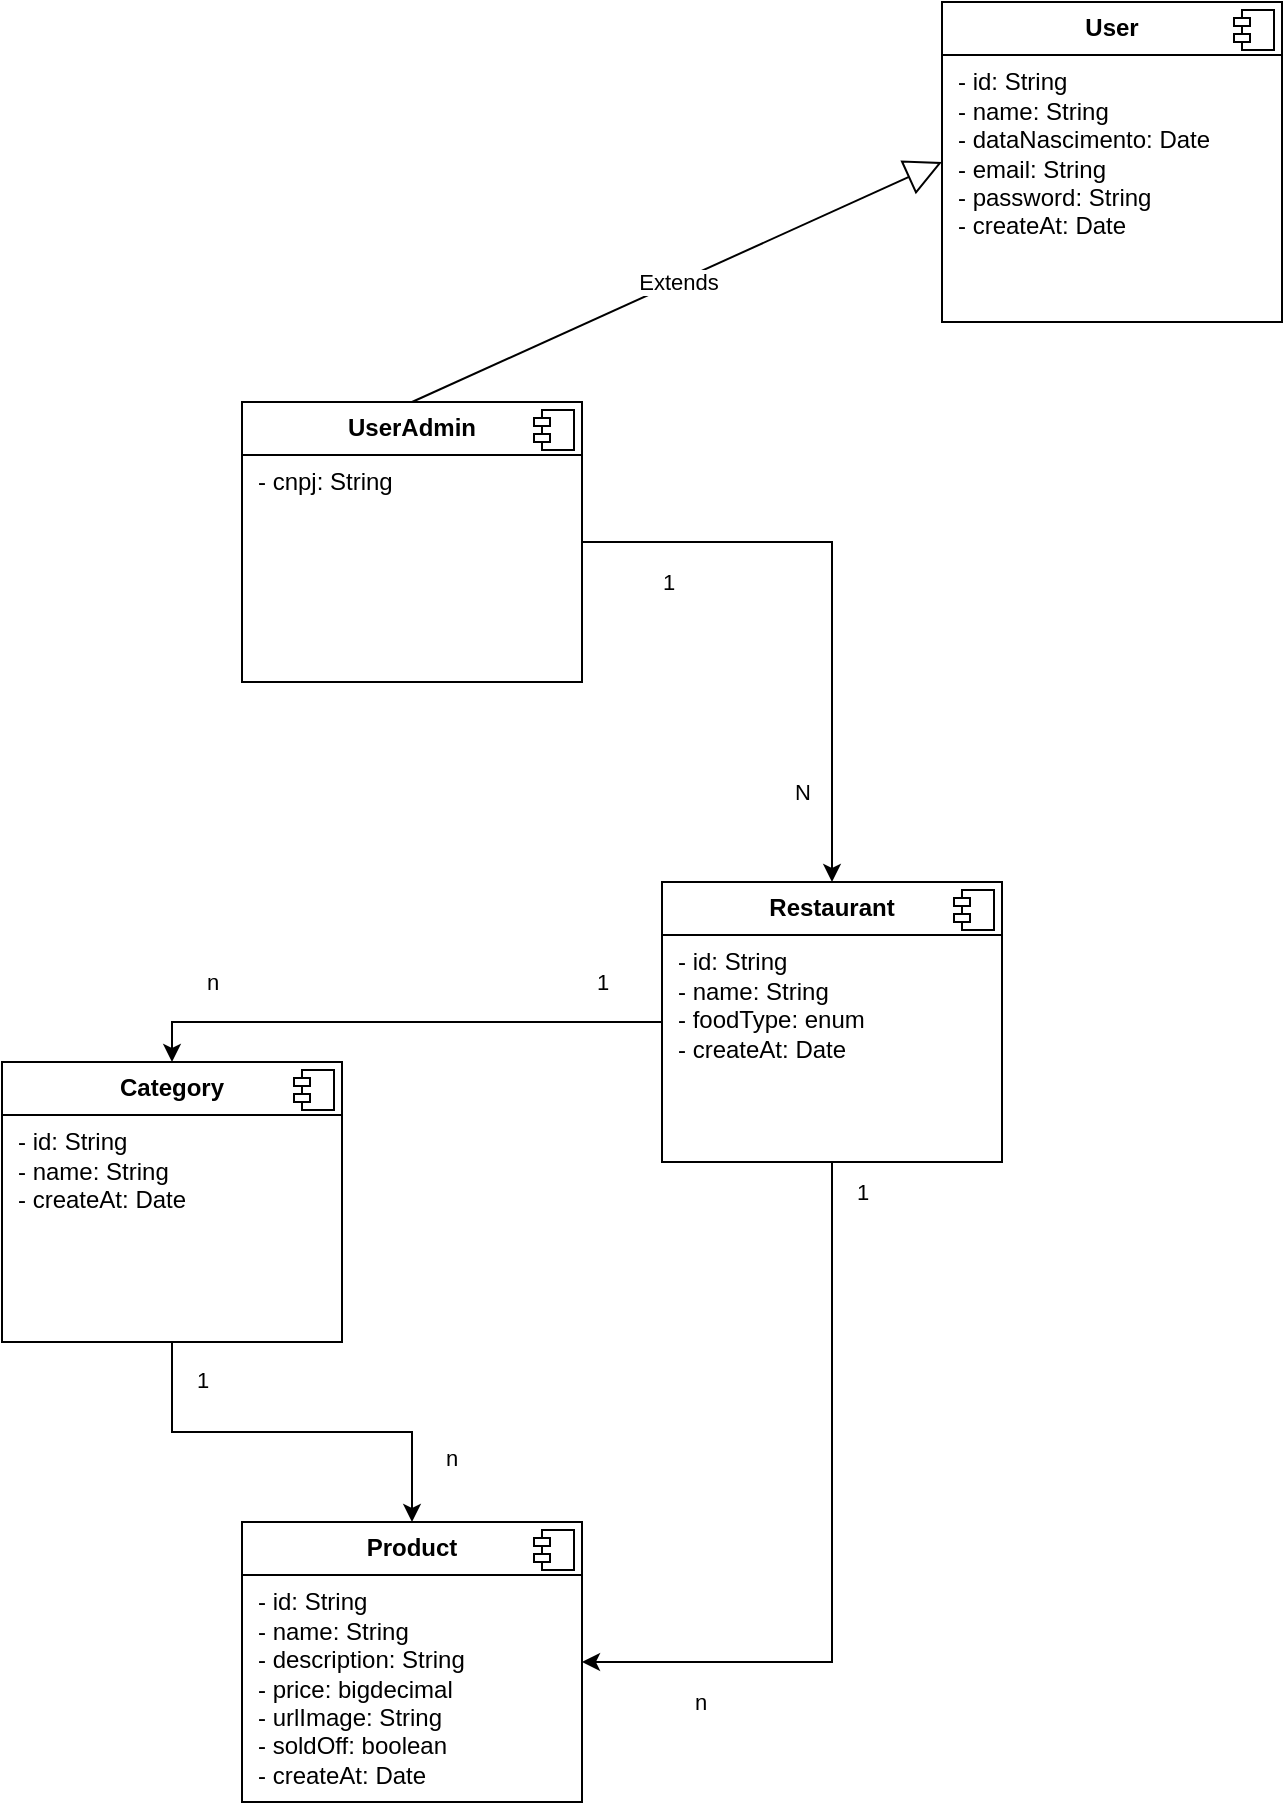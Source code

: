 <mxfile version="24.7.1" type="device">
  <diagram name="Página-1" id="ASKJ_lCl_764IsuxJBaY">
    <mxGraphModel dx="1687" dy="2102" grid="1" gridSize="10" guides="1" tooltips="1" connect="1" arrows="1" fold="1" page="1" pageScale="1" pageWidth="827" pageHeight="1169" math="0" shadow="0">
      <root>
        <mxCell id="0" />
        <mxCell id="1" parent="0" />
        <mxCell id="ba4cuiU224etLzInKjYj-1" value="&lt;p style=&quot;margin:0px;margin-top:6px;text-align:center;&quot;&gt;&lt;b&gt;Product&lt;/b&gt;&lt;/p&gt;&lt;hr size=&quot;1&quot; style=&quot;border-style:solid;&quot;&gt;&lt;p style=&quot;margin:0px;margin-left:8px;&quot;&gt;- id: String&lt;/p&gt;&lt;p style=&quot;margin:0px;margin-left:8px;&quot;&gt;- name: String&lt;br&gt;- description: String&lt;/p&gt;&lt;p style=&quot;margin:0px;margin-left:8px;&quot;&gt;- price: bigdecimal&lt;/p&gt;&lt;p style=&quot;margin:0px;margin-left:8px;&quot;&gt;- urlImage: String&lt;/p&gt;&lt;p style=&quot;margin:0px;margin-left:8px;&quot;&gt;- soldOff: boolean&lt;/p&gt;&lt;p style=&quot;margin:0px;margin-left:8px;&quot;&gt;- createAt: Date&lt;/p&gt;" style="align=left;overflow=fill;html=1;dropTarget=0;whiteSpace=wrap;" vertex="1" parent="1">
          <mxGeometry x="160" y="430" width="170" height="140" as="geometry" />
        </mxCell>
        <mxCell id="ba4cuiU224etLzInKjYj-2" value="" style="shape=component;jettyWidth=8;jettyHeight=4;" vertex="1" parent="ba4cuiU224etLzInKjYj-1">
          <mxGeometry x="1" width="20" height="20" relative="1" as="geometry">
            <mxPoint x="-24" y="4" as="offset" />
          </mxGeometry>
        </mxCell>
        <mxCell id="ba4cuiU224etLzInKjYj-5" style="edgeStyle=orthogonalEdgeStyle;rounded=0;orthogonalLoop=1;jettySize=auto;html=1;entryX=0.5;entryY=0;entryDx=0;entryDy=0;" edge="1" parent="1" source="ba4cuiU224etLzInKjYj-3" target="ba4cuiU224etLzInKjYj-1">
          <mxGeometry relative="1" as="geometry" />
        </mxCell>
        <mxCell id="ba4cuiU224etLzInKjYj-6" value="&amp;nbsp; &amp;nbsp;n" style="edgeLabel;html=1;align=center;verticalAlign=middle;resizable=0;points=[];" vertex="1" connectable="0" parent="ba4cuiU224etLzInKjYj-5">
          <mxGeometry x="0.695" y="2" relative="1" as="geometry">
            <mxPoint x="13" as="offset" />
          </mxGeometry>
        </mxCell>
        <mxCell id="ba4cuiU224etLzInKjYj-7" value="1" style="edgeLabel;html=1;align=center;verticalAlign=middle;resizable=0;points=[];" vertex="1" connectable="0" parent="ba4cuiU224etLzInKjYj-5">
          <mxGeometry x="-0.819" relative="1" as="geometry">
            <mxPoint x="15" as="offset" />
          </mxGeometry>
        </mxCell>
        <mxCell id="ba4cuiU224etLzInKjYj-3" value="&lt;p style=&quot;margin:0px;margin-top:6px;text-align:center;&quot;&gt;&lt;b&gt;Category&lt;/b&gt;&lt;/p&gt;&lt;hr size=&quot;1&quot; style=&quot;border-style:solid;&quot;&gt;&lt;p style=&quot;margin:0px;margin-left:8px;&quot;&gt;- id: String&lt;/p&gt;&lt;p style=&quot;margin:0px;margin-left:8px;&quot;&gt;- name: String&lt;br&gt;- createAt: Date&lt;/p&gt;" style="align=left;overflow=fill;html=1;dropTarget=0;whiteSpace=wrap;" vertex="1" parent="1">
          <mxGeometry x="40" y="200" width="170" height="140" as="geometry" />
        </mxCell>
        <mxCell id="ba4cuiU224etLzInKjYj-4" value="" style="shape=component;jettyWidth=8;jettyHeight=4;" vertex="1" parent="ba4cuiU224etLzInKjYj-3">
          <mxGeometry x="1" width="20" height="20" relative="1" as="geometry">
            <mxPoint x="-24" y="4" as="offset" />
          </mxGeometry>
        </mxCell>
        <mxCell id="ba4cuiU224etLzInKjYj-10" style="edgeStyle=orthogonalEdgeStyle;rounded=0;orthogonalLoop=1;jettySize=auto;html=1;entryX=0.5;entryY=0;entryDx=0;entryDy=0;" edge="1" parent="1" source="ba4cuiU224etLzInKjYj-8" target="ba4cuiU224etLzInKjYj-3">
          <mxGeometry relative="1" as="geometry" />
        </mxCell>
        <mxCell id="ba4cuiU224etLzInKjYj-11" value="n" style="edgeLabel;html=1;align=center;verticalAlign=middle;resizable=0;points=[];" vertex="1" connectable="0" parent="ba4cuiU224etLzInKjYj-10">
          <mxGeometry x="0.795" y="2" relative="1" as="geometry">
            <mxPoint x="13" y="-22" as="offset" />
          </mxGeometry>
        </mxCell>
        <mxCell id="ba4cuiU224etLzInKjYj-12" value="1" style="edgeLabel;html=1;align=center;verticalAlign=middle;resizable=0;points=[];" vertex="1" connectable="0" parent="ba4cuiU224etLzInKjYj-10">
          <mxGeometry x="-0.774" y="-2" relative="1" as="geometry">
            <mxPoint y="-18" as="offset" />
          </mxGeometry>
        </mxCell>
        <mxCell id="ba4cuiU224etLzInKjYj-13" style="edgeStyle=orthogonalEdgeStyle;rounded=0;orthogonalLoop=1;jettySize=auto;html=1;entryX=1;entryY=0.5;entryDx=0;entryDy=0;exitX=0.5;exitY=1;exitDx=0;exitDy=0;" edge="1" parent="1" source="ba4cuiU224etLzInKjYj-8" target="ba4cuiU224etLzInKjYj-1">
          <mxGeometry relative="1" as="geometry" />
        </mxCell>
        <mxCell id="ba4cuiU224etLzInKjYj-14" value="n" style="edgeLabel;html=1;align=center;verticalAlign=middle;resizable=0;points=[];" vertex="1" connectable="0" parent="ba4cuiU224etLzInKjYj-13">
          <mxGeometry x="0.794" relative="1" as="geometry">
            <mxPoint x="20" y="20" as="offset" />
          </mxGeometry>
        </mxCell>
        <mxCell id="ba4cuiU224etLzInKjYj-15" value="1" style="edgeLabel;html=1;align=center;verticalAlign=middle;resizable=0;points=[];" vertex="1" connectable="0" parent="ba4cuiU224etLzInKjYj-13">
          <mxGeometry x="-0.92" y="4" relative="1" as="geometry">
            <mxPoint x="11" as="offset" />
          </mxGeometry>
        </mxCell>
        <mxCell id="ba4cuiU224etLzInKjYj-8" value="&lt;p style=&quot;margin:0px;margin-top:6px;text-align:center;&quot;&gt;&lt;b&gt;Restaurant&lt;/b&gt;&lt;br&gt;&lt;/p&gt;&lt;hr size=&quot;1&quot; style=&quot;border-style:solid;&quot;&gt;&lt;p style=&quot;margin:0px;margin-left:8px;&quot;&gt;- id: String&lt;/p&gt;&lt;p style=&quot;margin:0px;margin-left:8px;&quot;&gt;- name: String&lt;/p&gt;&lt;p style=&quot;margin:0px;margin-left:8px;&quot;&gt;- foodType: enum&lt;/p&gt;&lt;p style=&quot;margin:0px;margin-left:8px;&quot;&gt;- createAt: Date&lt;/p&gt;&lt;p style=&quot;margin:0px;margin-left:8px;&quot;&gt;&lt;br&gt;&lt;/p&gt;" style="align=left;overflow=fill;html=1;dropTarget=0;whiteSpace=wrap;" vertex="1" parent="1">
          <mxGeometry x="370" y="110" width="170" height="140" as="geometry" />
        </mxCell>
        <mxCell id="ba4cuiU224etLzInKjYj-9" value="" style="shape=component;jettyWidth=8;jettyHeight=4;" vertex="1" parent="ba4cuiU224etLzInKjYj-8">
          <mxGeometry x="1" width="20" height="20" relative="1" as="geometry">
            <mxPoint x="-24" y="4" as="offset" />
          </mxGeometry>
        </mxCell>
        <mxCell id="ba4cuiU224etLzInKjYj-18" style="edgeStyle=orthogonalEdgeStyle;rounded=0;orthogonalLoop=1;jettySize=auto;html=1;entryX=0.5;entryY=0;entryDx=0;entryDy=0;" edge="1" parent="1" source="ba4cuiU224etLzInKjYj-16" target="ba4cuiU224etLzInKjYj-8">
          <mxGeometry relative="1" as="geometry" />
        </mxCell>
        <mxCell id="ba4cuiU224etLzInKjYj-19" value="1" style="edgeLabel;html=1;align=center;verticalAlign=middle;resizable=0;points=[];" vertex="1" connectable="0" parent="ba4cuiU224etLzInKjYj-18">
          <mxGeometry x="-0.808" y="1" relative="1" as="geometry">
            <mxPoint x="14" y="21" as="offset" />
          </mxGeometry>
        </mxCell>
        <mxCell id="ba4cuiU224etLzInKjYj-20" value="N" style="edgeLabel;html=1;align=center;verticalAlign=middle;resizable=0;points=[];" vertex="1" connectable="0" parent="ba4cuiU224etLzInKjYj-18">
          <mxGeometry x="0.723" y="-4" relative="1" as="geometry">
            <mxPoint x="-11" y="-4" as="offset" />
          </mxGeometry>
        </mxCell>
        <mxCell id="ba4cuiU224etLzInKjYj-16" value="&lt;p style=&quot;margin:0px;margin-top:6px;text-align:center;&quot;&gt;&lt;b&gt;UserAdmin&lt;/b&gt;&lt;/p&gt;&lt;hr size=&quot;1&quot; style=&quot;border-style:solid;&quot;&gt;&lt;p style=&quot;margin:0px;margin-left:8px;&quot;&gt;- cnpj: String&lt;/p&gt;" style="align=left;overflow=fill;html=1;dropTarget=0;whiteSpace=wrap;" vertex="1" parent="1">
          <mxGeometry x="160" y="-130" width="170" height="140" as="geometry" />
        </mxCell>
        <mxCell id="ba4cuiU224etLzInKjYj-17" value="" style="shape=component;jettyWidth=8;jettyHeight=4;" vertex="1" parent="ba4cuiU224etLzInKjYj-16">
          <mxGeometry x="1" width="20" height="20" relative="1" as="geometry">
            <mxPoint x="-24" y="4" as="offset" />
          </mxGeometry>
        </mxCell>
        <mxCell id="ba4cuiU224etLzInKjYj-21" value="Extends" style="endArrow=block;endSize=16;endFill=0;html=1;rounded=0;exitX=0.5;exitY=0;exitDx=0;exitDy=0;entryX=0;entryY=0.5;entryDx=0;entryDy=0;" edge="1" parent="1" source="ba4cuiU224etLzInKjYj-16" target="ba4cuiU224etLzInKjYj-22">
          <mxGeometry width="160" relative="1" as="geometry">
            <mxPoint x="254" y="-190" as="sourcePoint" />
            <mxPoint x="346" y="-280" as="targetPoint" />
          </mxGeometry>
        </mxCell>
        <mxCell id="ba4cuiU224etLzInKjYj-22" value="&lt;p style=&quot;margin:0px;margin-top:6px;text-align:center;&quot;&gt;&lt;b&gt;User&lt;/b&gt;&lt;/p&gt;&lt;hr size=&quot;1&quot; style=&quot;border-style:solid;&quot;&gt;&lt;p style=&quot;margin:0px;margin-left:8px;&quot;&gt;- id: String&lt;/p&gt;&lt;p style=&quot;margin:0px;margin-left:8px;&quot;&gt;- name: String&lt;/p&gt;&lt;p style=&quot;margin:0px;margin-left:8px;&quot;&gt;- dataNascimento: Date&lt;/p&gt;&lt;p style=&quot;margin:0px;margin-left:8px;&quot;&gt;- email: String&lt;/p&gt;&lt;p style=&quot;margin:0px;margin-left:8px;&quot;&gt;- password: String&lt;/p&gt;&lt;p style=&quot;margin:0px;margin-left:8px;&quot;&gt;- createAt: Date&lt;/p&gt;" style="align=left;overflow=fill;html=1;dropTarget=0;whiteSpace=wrap;" vertex="1" parent="1">
          <mxGeometry x="510" y="-330" width="170" height="160" as="geometry" />
        </mxCell>
        <mxCell id="ba4cuiU224etLzInKjYj-23" value="" style="shape=component;jettyWidth=8;jettyHeight=4;" vertex="1" parent="ba4cuiU224etLzInKjYj-22">
          <mxGeometry x="1" width="20" height="20" relative="1" as="geometry">
            <mxPoint x="-24" y="4" as="offset" />
          </mxGeometry>
        </mxCell>
      </root>
    </mxGraphModel>
  </diagram>
</mxfile>
